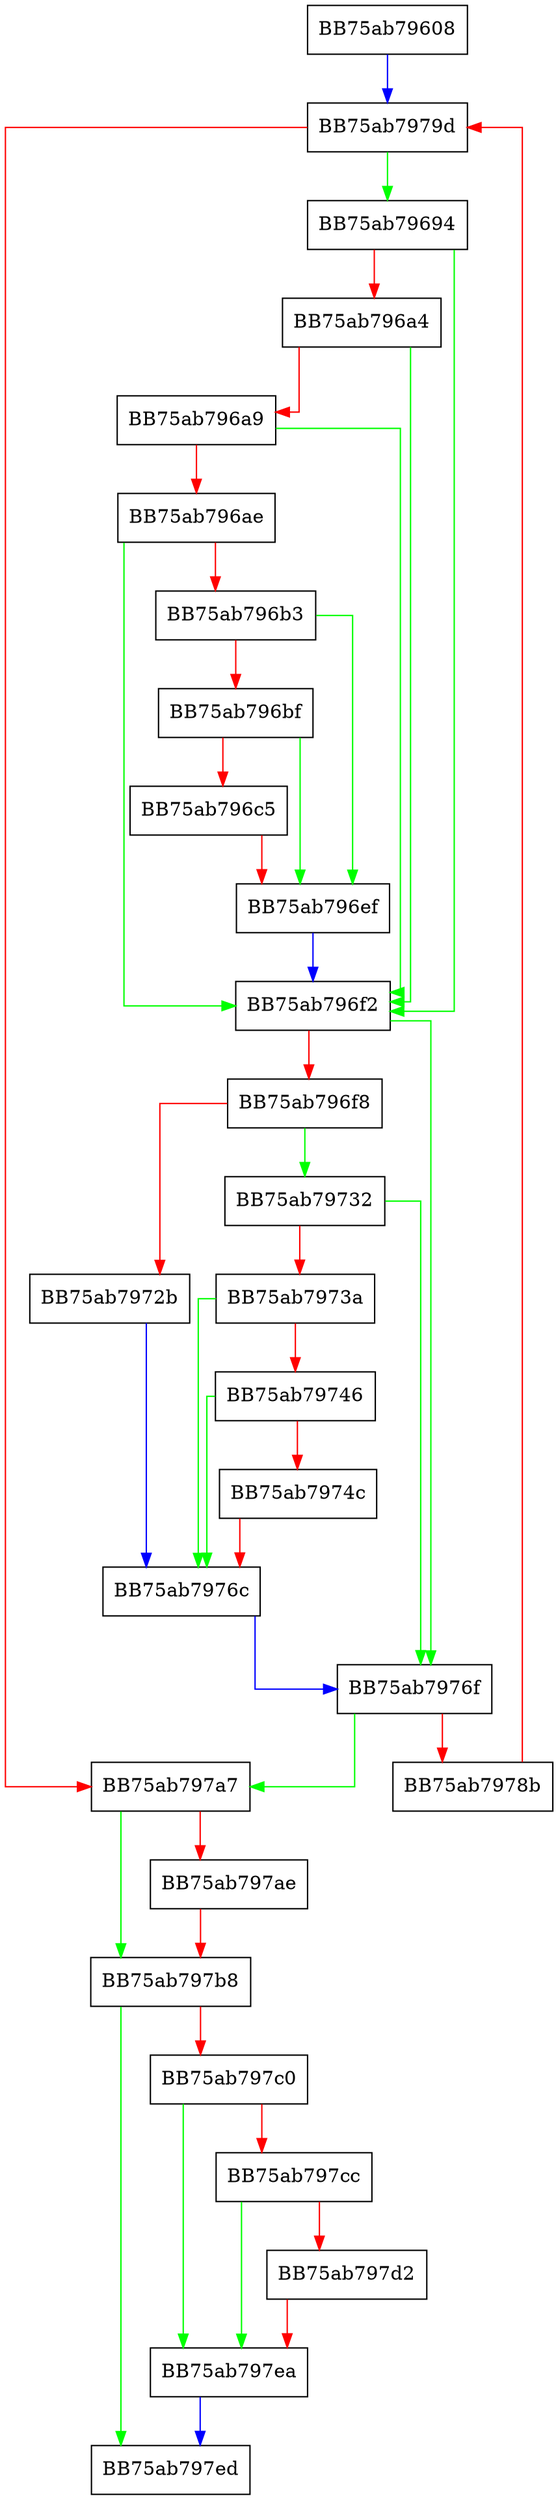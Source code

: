 digraph IsUberEligibleForCheckpoint {
  node [shape="box"];
  graph [splines=ortho];
  BB75ab79608 -> BB75ab7979d [color="blue"];
  BB75ab79694 -> BB75ab796f2 [color="green"];
  BB75ab79694 -> BB75ab796a4 [color="red"];
  BB75ab796a4 -> BB75ab796f2 [color="green"];
  BB75ab796a4 -> BB75ab796a9 [color="red"];
  BB75ab796a9 -> BB75ab796f2 [color="green"];
  BB75ab796a9 -> BB75ab796ae [color="red"];
  BB75ab796ae -> BB75ab796f2 [color="green"];
  BB75ab796ae -> BB75ab796b3 [color="red"];
  BB75ab796b3 -> BB75ab796ef [color="green"];
  BB75ab796b3 -> BB75ab796bf [color="red"];
  BB75ab796bf -> BB75ab796ef [color="green"];
  BB75ab796bf -> BB75ab796c5 [color="red"];
  BB75ab796c5 -> BB75ab796ef [color="red"];
  BB75ab796ef -> BB75ab796f2 [color="blue"];
  BB75ab796f2 -> BB75ab7976f [color="green"];
  BB75ab796f2 -> BB75ab796f8 [color="red"];
  BB75ab796f8 -> BB75ab79732 [color="green"];
  BB75ab796f8 -> BB75ab7972b [color="red"];
  BB75ab7972b -> BB75ab7976c [color="blue"];
  BB75ab79732 -> BB75ab7976f [color="green"];
  BB75ab79732 -> BB75ab7973a [color="red"];
  BB75ab7973a -> BB75ab7976c [color="green"];
  BB75ab7973a -> BB75ab79746 [color="red"];
  BB75ab79746 -> BB75ab7976c [color="green"];
  BB75ab79746 -> BB75ab7974c [color="red"];
  BB75ab7974c -> BB75ab7976c [color="red"];
  BB75ab7976c -> BB75ab7976f [color="blue"];
  BB75ab7976f -> BB75ab797a7 [color="green"];
  BB75ab7976f -> BB75ab7978b [color="red"];
  BB75ab7978b -> BB75ab7979d [color="red"];
  BB75ab7979d -> BB75ab79694 [color="green"];
  BB75ab7979d -> BB75ab797a7 [color="red"];
  BB75ab797a7 -> BB75ab797b8 [color="green"];
  BB75ab797a7 -> BB75ab797ae [color="red"];
  BB75ab797ae -> BB75ab797b8 [color="red"];
  BB75ab797b8 -> BB75ab797ed [color="green"];
  BB75ab797b8 -> BB75ab797c0 [color="red"];
  BB75ab797c0 -> BB75ab797ea [color="green"];
  BB75ab797c0 -> BB75ab797cc [color="red"];
  BB75ab797cc -> BB75ab797ea [color="green"];
  BB75ab797cc -> BB75ab797d2 [color="red"];
  BB75ab797d2 -> BB75ab797ea [color="red"];
  BB75ab797ea -> BB75ab797ed [color="blue"];
}